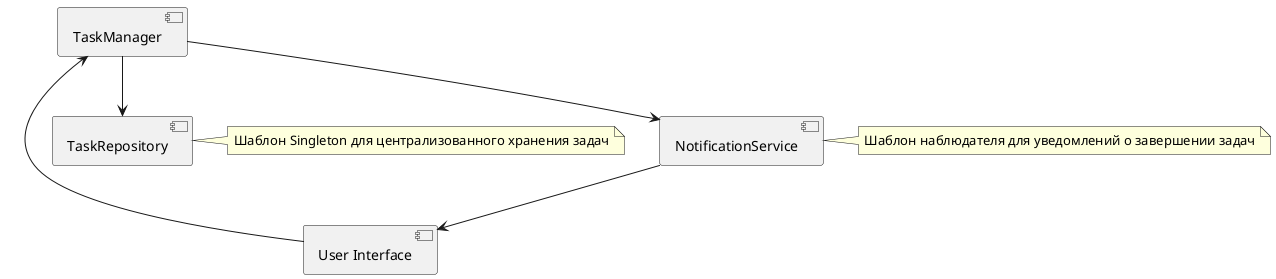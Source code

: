 @startuml
[User Interface] --> [TaskManager]
[TaskManager] --> [TaskRepository]
[TaskManager] --> [NotificationService]
[NotificationService] --> [User Interface]

note right of [TaskRepository]
  Шаблон Singleton для централизованного хранения задач
end note

note right of [NotificationService]
  Шаблон наблюдателя для уведомлений о завершении задач
end note

@enduml